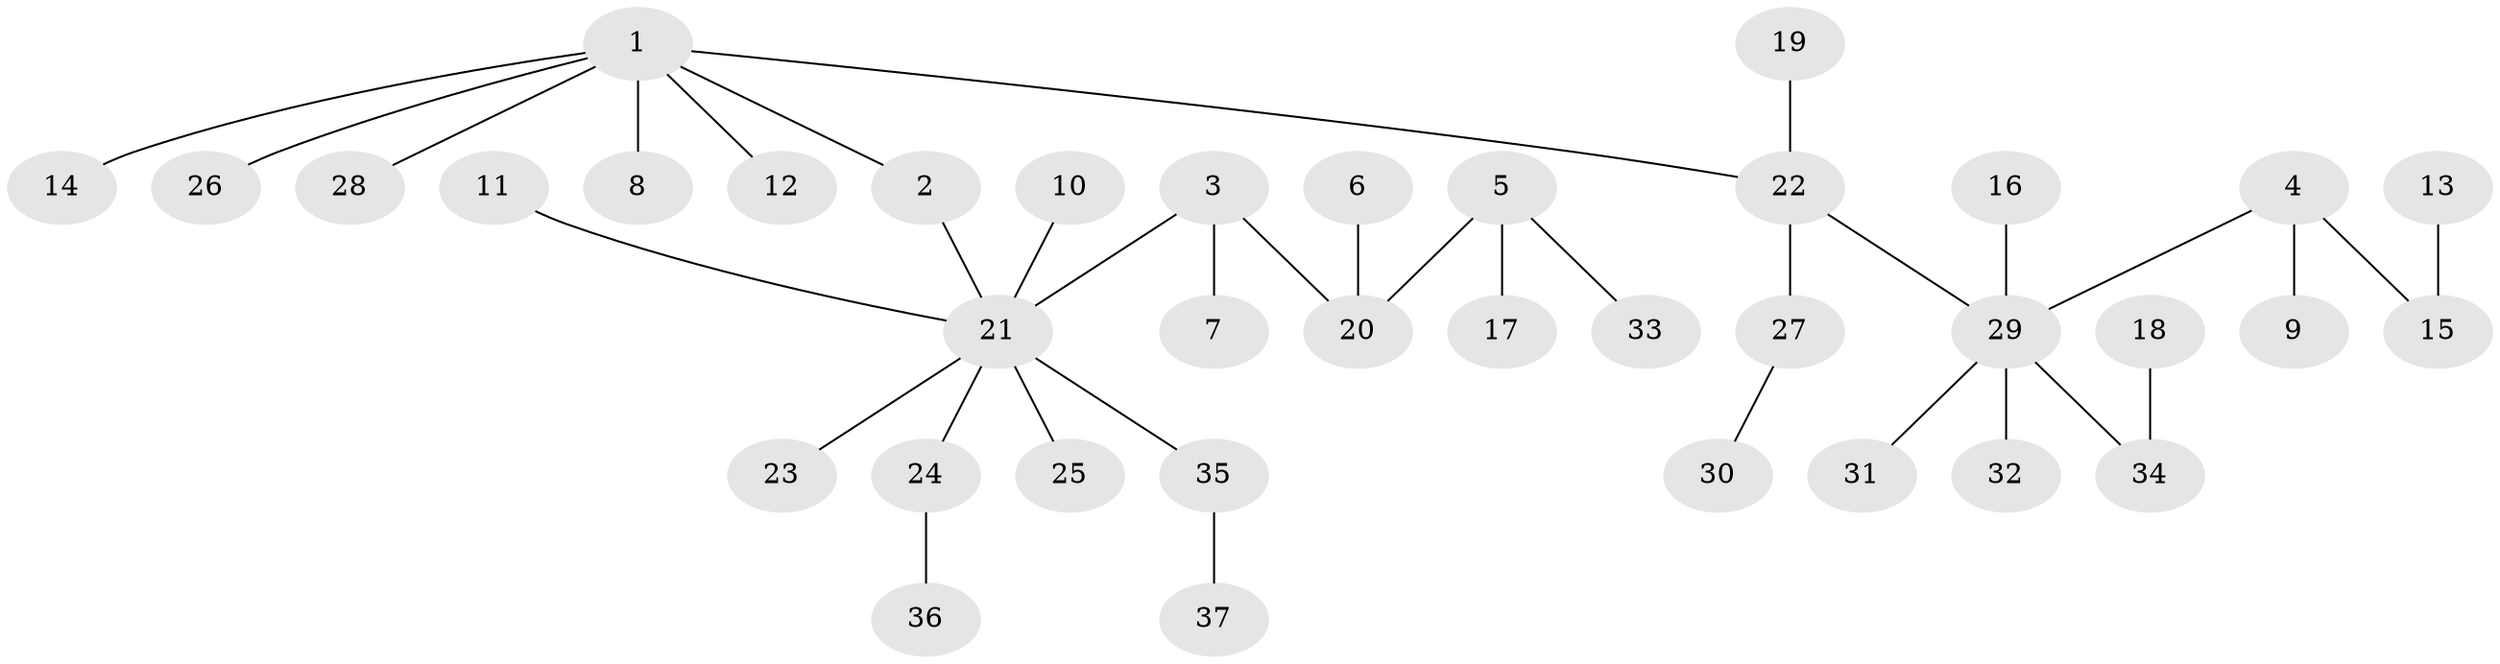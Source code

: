 // original degree distribution, {4: 0.04054054054054054, 6: 0.02702702702702703, 1: 0.44594594594594594, 3: 0.12162162162162163, 2: 0.33783783783783783, 7: 0.013513513513513514, 5: 0.013513513513513514}
// Generated by graph-tools (version 1.1) at 2025/26/03/09/25 03:26:23]
// undirected, 37 vertices, 36 edges
graph export_dot {
graph [start="1"]
  node [color=gray90,style=filled];
  1;
  2;
  3;
  4;
  5;
  6;
  7;
  8;
  9;
  10;
  11;
  12;
  13;
  14;
  15;
  16;
  17;
  18;
  19;
  20;
  21;
  22;
  23;
  24;
  25;
  26;
  27;
  28;
  29;
  30;
  31;
  32;
  33;
  34;
  35;
  36;
  37;
  1 -- 2 [weight=1.0];
  1 -- 8 [weight=1.0];
  1 -- 12 [weight=1.0];
  1 -- 14 [weight=1.0];
  1 -- 22 [weight=1.0];
  1 -- 26 [weight=1.0];
  1 -- 28 [weight=1.0];
  2 -- 21 [weight=1.0];
  3 -- 7 [weight=1.0];
  3 -- 20 [weight=1.0];
  3 -- 21 [weight=1.0];
  4 -- 9 [weight=1.0];
  4 -- 15 [weight=1.0];
  4 -- 29 [weight=1.0];
  5 -- 17 [weight=1.0];
  5 -- 20 [weight=1.0];
  5 -- 33 [weight=1.0];
  6 -- 20 [weight=1.0];
  10 -- 21 [weight=1.0];
  11 -- 21 [weight=1.0];
  13 -- 15 [weight=1.0];
  16 -- 29 [weight=1.0];
  18 -- 34 [weight=1.0];
  19 -- 22 [weight=1.0];
  21 -- 23 [weight=1.0];
  21 -- 24 [weight=1.0];
  21 -- 25 [weight=1.0];
  21 -- 35 [weight=1.0];
  22 -- 27 [weight=1.0];
  22 -- 29 [weight=1.0];
  24 -- 36 [weight=1.0];
  27 -- 30 [weight=1.0];
  29 -- 31 [weight=1.0];
  29 -- 32 [weight=1.0];
  29 -- 34 [weight=1.0];
  35 -- 37 [weight=1.0];
}
